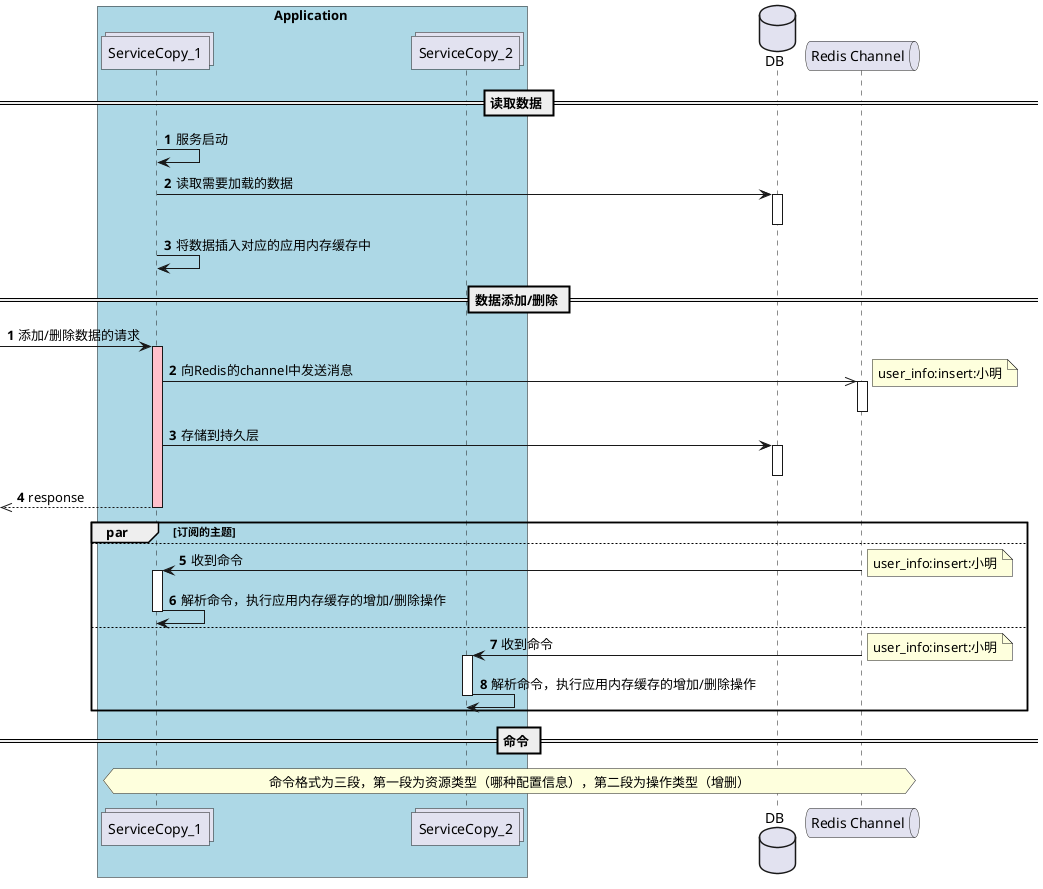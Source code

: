 @startuml

box Application #lightblue
collections ServiceCopy_1 as s1
collections ServiceCopy_2 as s2
end box
database DB as db
queue "Redis Channel" as redis

== 读取数据 ==
autonumber

s1 -> s1: 服务启动
s1 -> db: 读取需要加载的数据
activate db
deactivate db
s1 -> s1: 将数据插入对应的应用内存缓存中

== 数据添加/删除 ==
autonumber

-> s1: 添加/删除数据的请求
activate s1 #pink
s1 ->> redis: 向Redis的channel中发送消息
activate redis
deactivate redis
note right: user_info:insert:小明
s1 -> db: 存储到持久层
activate db
deactivate db
<<-- s1: response
deactivate s1

par 订阅的主题
else
redis -> s1: 收到命令
note right: user_info:insert:小明
activate s1
s1 -> s1: 解析命令，执行应用内存缓存的增加/删除操作
deactivate s1
else
redis -> s2: 收到命令
note right: user_info:insert:小明
activate s2
s2 -> s2: 解析命令，执行应用内存缓存的增加/删除操作
deactivate s2
end par

== 命令 ==
hnote across
命令格式为三段，第一段为资源类型（哪种配置信息），第二段为操作类型（增删）
end hnote

@enduml